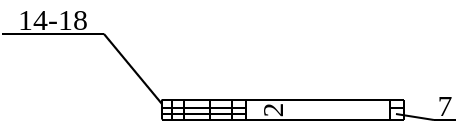 <mxfile version="14.5.1" type="device"><diagram id="fWMgHjwgeKHoRminFSKL" name="Page-1"><mxGraphModel dx="429" dy="517" grid="1" gridSize="1" guides="1" tooltips="1" connect="1" arrows="1" fold="1" page="1" pageScale="1" pageWidth="280" pageHeight="200" math="0" shadow="0"><root><mxCell id="0"/><mxCell id="1" parent="0"/><mxCell id="yyQ3hnFOxFSLKmZT13JD-12" value="" style="endArrow=none;html=1;" parent="1" edge="1"><mxGeometry width="50" height="50" relative="1" as="geometry"><mxPoint x="205" y="-4" as="sourcePoint"/><mxPoint x="84.0" y="-4" as="targetPoint"/></mxGeometry></mxCell><mxCell id="C2TtZi6FfddMgWZVKtSs-2" value="" style="endArrow=none;html=1;fontSize=15;" edge="1" parent="1"><mxGeometry width="50" height="50" relative="1" as="geometry"><mxPoint x="84" y="-4.25" as="sourcePoint"/><mxPoint x="84" y="-14.25" as="targetPoint"/></mxGeometry></mxCell><mxCell id="C2TtZi6FfddMgWZVKtSs-4" value="" style="endArrow=none;html=1;fontSize=15;" edge="1" parent="1"><mxGeometry width="50" height="50" relative="1" as="geometry"><mxPoint x="205" y="-4" as="sourcePoint"/><mxPoint x="205" y="-14" as="targetPoint"/></mxGeometry></mxCell><mxCell id="C2TtZi6FfddMgWZVKtSs-5" value="&lt;font face=&quot;Verdana&quot; style=&quot;font-size: 15px&quot;&gt;7&lt;/font&gt;" style="text;html=1;strokeColor=none;fillColor=none;align=center;verticalAlign=middle;whiteSpace=wrap;rounded=0;fontSize=15;" vertex="1" parent="1"><mxGeometry x="220" y="-20" width="11" height="16" as="geometry"/></mxCell><mxCell id="C2TtZi6FfddMgWZVKtSs-6" value="" style="endArrow=none;html=1;fontSize=15;" edge="1" parent="1"><mxGeometry width="50" height="50" relative="1" as="geometry"><mxPoint x="89" y="-4" as="sourcePoint"/><mxPoint x="89" y="-14" as="targetPoint"/></mxGeometry></mxCell><mxCell id="C2TtZi6FfddMgWZVKtSs-7" value="" style="endArrow=none;html=1;fontSize=15;" edge="1" parent="1"><mxGeometry width="50" height="50" relative="1" as="geometry"><mxPoint x="95" y="-4.33" as="sourcePoint"/><mxPoint x="95" y="-14" as="targetPoint"/></mxGeometry></mxCell><mxCell id="C2TtZi6FfddMgWZVKtSs-8" value="" style="endArrow=none;html=1;fontSize=15;" edge="1" parent="1"><mxGeometry width="50" height="50" relative="1" as="geometry"><mxPoint x="108" y="-4.33" as="sourcePoint"/><mxPoint x="108" y="-14" as="targetPoint"/></mxGeometry></mxCell><mxCell id="C2TtZi6FfddMgWZVKtSs-9" value="" style="endArrow=none;html=1;fontSize=15;" edge="1" parent="1"><mxGeometry width="50" height="50" relative="1" as="geometry"><mxPoint x="119" y="-4.33" as="sourcePoint"/><mxPoint x="119" y="-14" as="targetPoint"/></mxGeometry></mxCell><mxCell id="C2TtZi6FfddMgWZVKtSs-10" value="" style="endArrow=none;html=1;fontSize=15;" edge="1" parent="1"><mxGeometry width="50" height="50" relative="1" as="geometry"><mxPoint x="126" y="-4.33" as="sourcePoint"/><mxPoint x="126" y="-14" as="targetPoint"/></mxGeometry></mxCell><mxCell id="C2TtZi6FfddMgWZVKtSs-11" value="" style="endArrow=none;html=1;fontSize=15;" edge="1" parent="1"><mxGeometry width="50" height="50" relative="1" as="geometry"><mxPoint x="198" y="-10" as="sourcePoint"/><mxPoint x="205" y="-10" as="targetPoint"/></mxGeometry></mxCell><mxCell id="C2TtZi6FfddMgWZVKtSs-12" value="" style="endArrow=none;html=1;fontSize=15;" edge="1" parent="1"><mxGeometry width="50" height="50" relative="1" as="geometry"><mxPoint x="84" y="-14" as="sourcePoint"/><mxPoint x="205" y="-14" as="targetPoint"/></mxGeometry></mxCell><mxCell id="C2TtZi6FfddMgWZVKtSs-13" value="" style="endArrow=none;html=1;fontSize=15;" edge="1" parent="1"><mxGeometry width="50" height="50" relative="1" as="geometry"><mxPoint x="198" y="-4.33" as="sourcePoint"/><mxPoint x="198" y="-14" as="targetPoint"/></mxGeometry></mxCell><mxCell id="C2TtZi6FfddMgWZVKtSs-14" value="" style="endArrow=none;html=1;fontSize=15;" edge="1" parent="1"><mxGeometry width="50" height="50" relative="1" as="geometry"><mxPoint x="84" y="-10" as="sourcePoint"/><mxPoint x="126" y="-10" as="targetPoint"/></mxGeometry></mxCell><mxCell id="C2TtZi6FfddMgWZVKtSs-15" value="" style="endArrow=none;html=1;fontSize=15;" edge="1" parent="1"><mxGeometry width="50" height="50" relative="1" as="geometry"><mxPoint x="84" y="-7" as="sourcePoint"/><mxPoint x="126" y="-7" as="targetPoint"/></mxGeometry></mxCell><mxCell id="C2TtZi6FfddMgWZVKtSs-16" value="&lt;font face=&quot;Verdana&quot; style=&quot;font-size: 15px;&quot;&gt;2&lt;/font&gt;" style="text;html=1;strokeColor=none;fillColor=none;align=center;verticalAlign=middle;whiteSpace=wrap;rounded=0;fontSize=15;rotation=-90;" vertex="1" parent="1"><mxGeometry x="134" y="-20" width="8.38" height="21.5" as="geometry"/></mxCell><mxCell id="C2TtZi6FfddMgWZVKtSs-17" value="" style="endArrow=none;html=1;fontSize=15;entryX=0;entryY=1;entryDx=0;entryDy=0;exitX=1;exitY=1;exitDx=0;exitDy=0;" edge="1" parent="1" source="C2TtZi6FfddMgWZVKtSs-5" target="C2TtZi6FfddMgWZVKtSs-5"><mxGeometry width="50" height="50" relative="1" as="geometry"><mxPoint x="68" y="2" as="sourcePoint"/><mxPoint x="118" y="-48" as="targetPoint"/></mxGeometry></mxCell><mxCell id="C2TtZi6FfddMgWZVKtSs-18" value="&lt;font face=&quot;Verdana&quot; style=&quot;font-size: 15px&quot;&gt;14-18&lt;/font&gt;" style="text;html=1;strokeColor=none;fillColor=none;align=center;verticalAlign=middle;whiteSpace=wrap;rounded=0;fontSize=15;" vertex="1" parent="1"><mxGeometry x="4" y="-63" width="51" height="16" as="geometry"/></mxCell><mxCell id="C2TtZi6FfddMgWZVKtSs-19" value="" style="endArrow=none;html=1;fontSize=15;entryX=0;entryY=1;entryDx=0;entryDy=0;exitX=1;exitY=1;exitDx=0;exitDy=0;" edge="1" parent="1" source="C2TtZi6FfddMgWZVKtSs-18" target="C2TtZi6FfddMgWZVKtSs-18"><mxGeometry width="50" height="50" relative="1" as="geometry"><mxPoint x="-38" y="-80" as="sourcePoint"/><mxPoint x="12" y="-130" as="targetPoint"/></mxGeometry></mxCell><mxCell id="C2TtZi6FfddMgWZVKtSs-20" value="" style="endArrow=none;html=1;fontSize=15;entryX=1;entryY=1;entryDx=0;entryDy=0;" edge="1" parent="1" target="C2TtZi6FfddMgWZVKtSs-18"><mxGeometry width="50" height="50" relative="1" as="geometry"><mxPoint x="84" y="-12" as="sourcePoint"/><mxPoint x="62" y="-11" as="targetPoint"/></mxGeometry></mxCell><mxCell id="C2TtZi6FfddMgWZVKtSs-21" value="" style="endArrow=none;html=1;fontSize=15;entryX=0;entryY=1;entryDx=0;entryDy=0;" edge="1" parent="1" target="C2TtZi6FfddMgWZVKtSs-5"><mxGeometry width="50" height="50" relative="1" as="geometry"><mxPoint x="201" y="-7" as="sourcePoint"/><mxPoint x="193" y="-70.19" as="targetPoint"/></mxGeometry></mxCell></root></mxGraphModel></diagram></mxfile>
